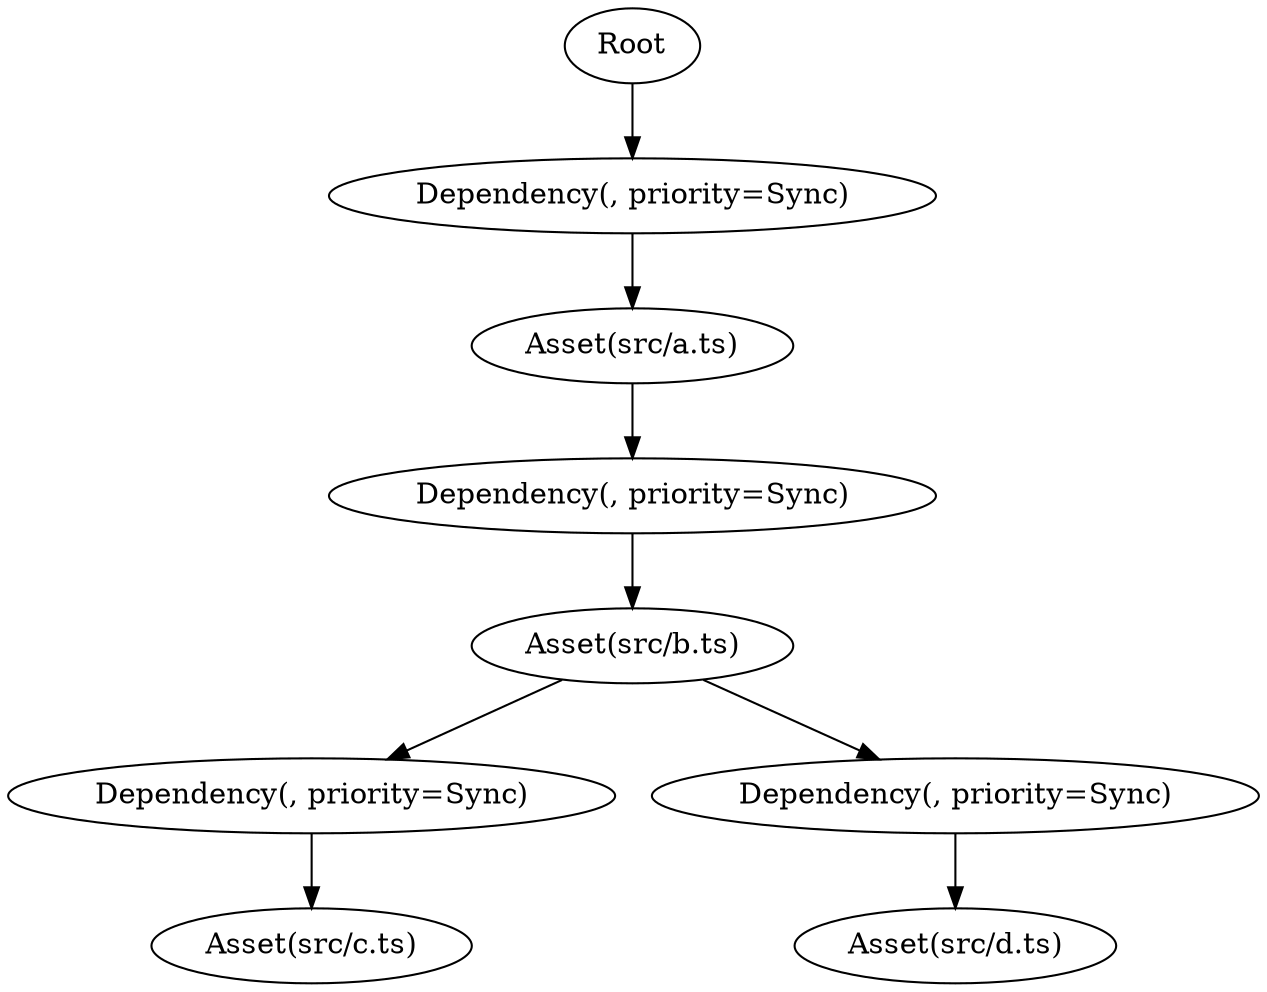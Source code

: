digraph {
    0 [ label = "Root" ]
    1 [ label = "Asset(src/a.ts)" ]
    2 [ label = "Dependency(, priority=Sync)" ]
    3 [ label = "Asset(src/b.ts)" ]
    4 [ label = "Asset(src/c.ts)" ]
    5 [ label = "Asset(src/d.ts)" ]
    6 [ label = "Dependency(, priority=Sync)" ]
    7 [ label = "Dependency(, priority=Sync)" ]
    8 [ label = "Dependency(, priority=Sync)" ]
    0 -> 2 [ label = "" ]
    2 -> 1 [ label = "" ]
    1 -> 6 [ label = "" ]
    6 -> 3 [ label = "" ]
    3 -> 7 [ label = "" ]
    7 -> 4 [ label = "" ]
    3 -> 8 [ label = "" ]
    8 -> 5 [ label = "" ]
}
